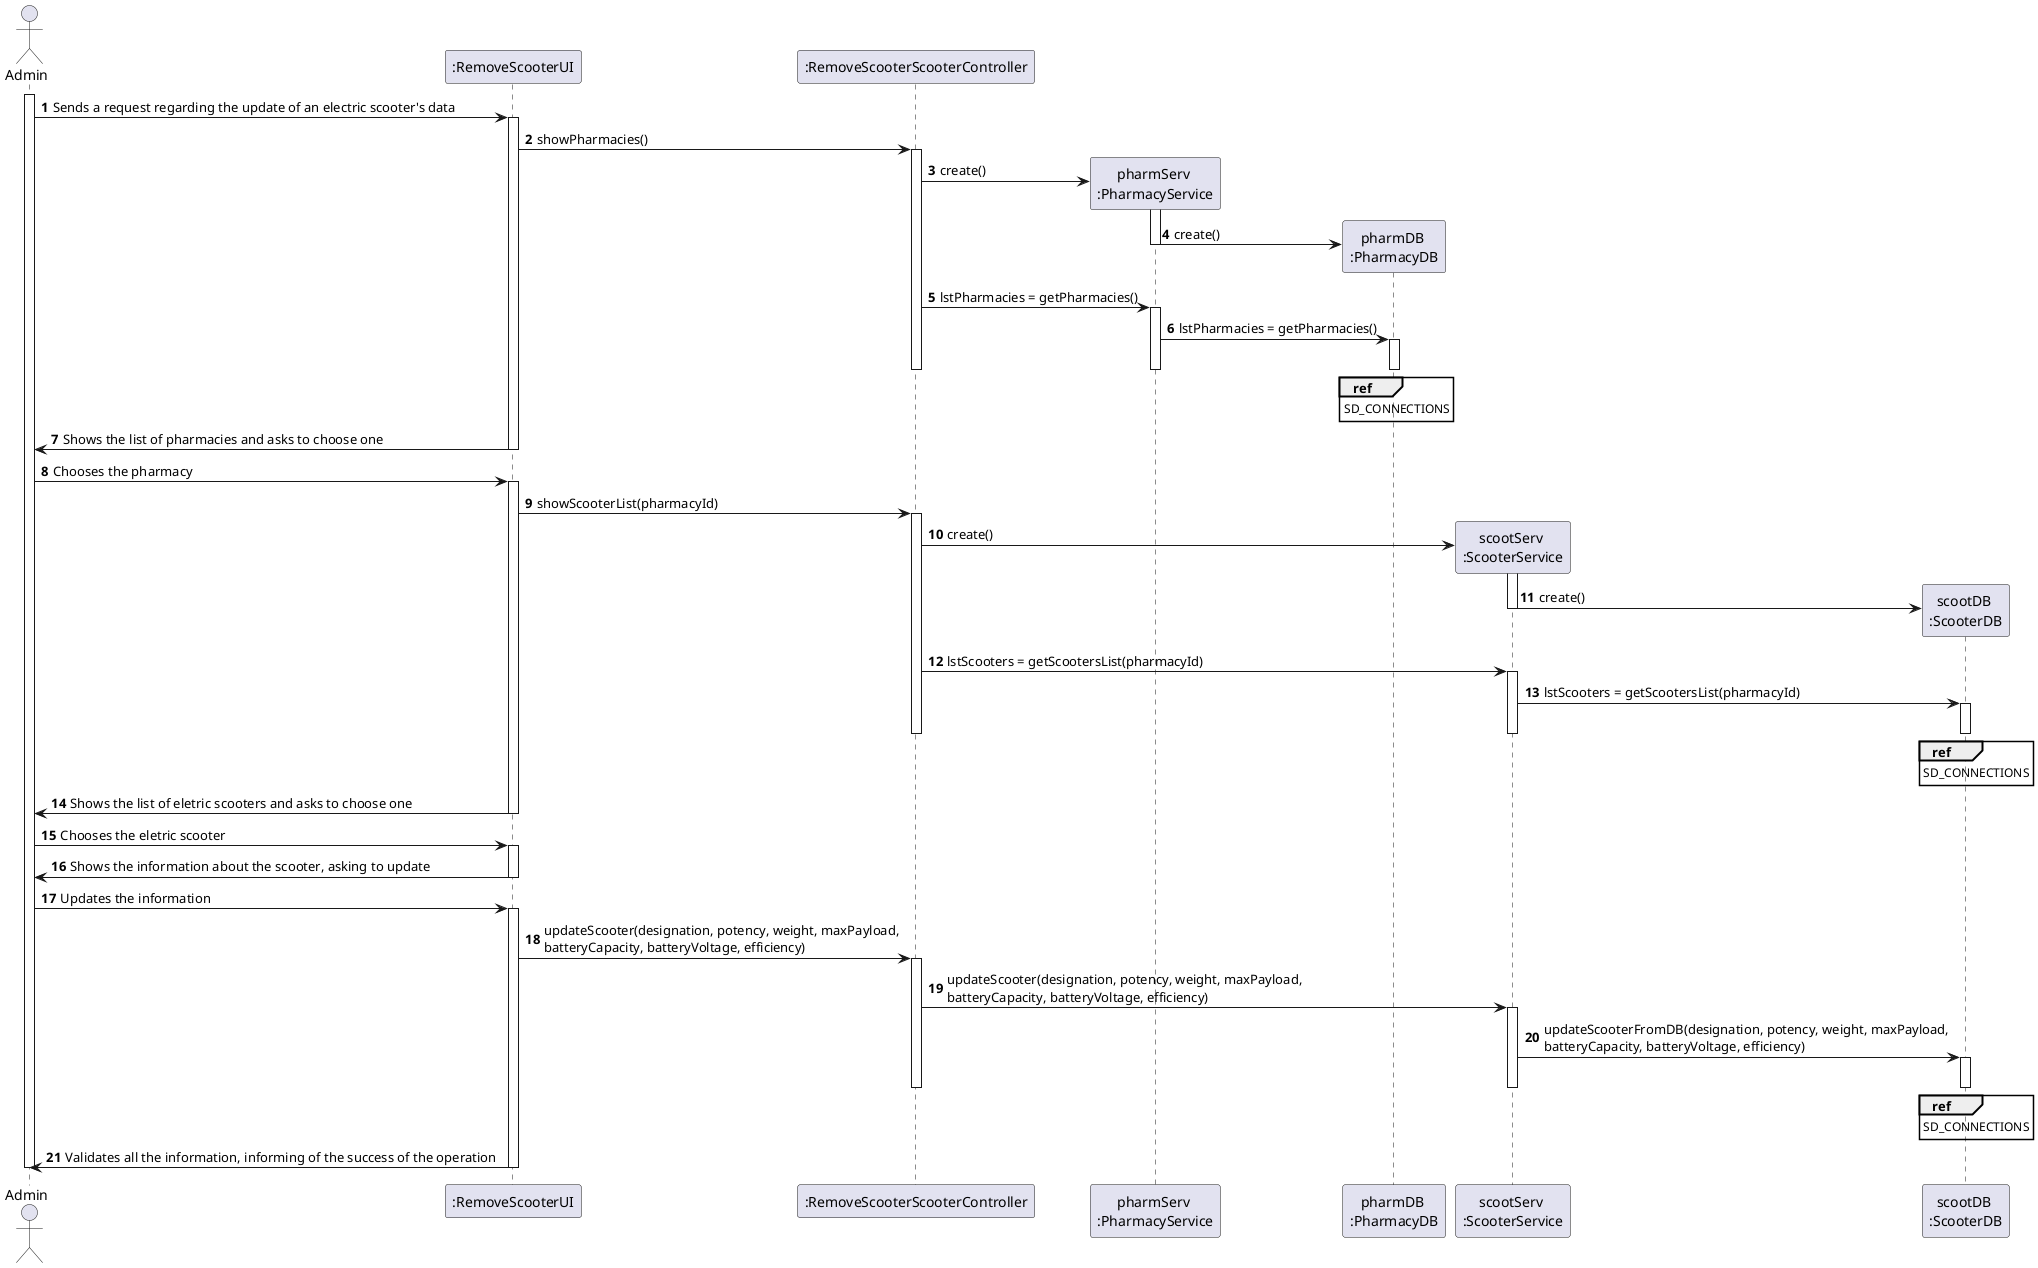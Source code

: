 @startuml
autonumber
actor "Admin" as ADMIN

participant ":RemoveScooterUI" as UI
participant ":RemoveScooterScooterController" as CTRL
participant "pharmServ \n:PharmacyService" as PHS
participant "pharmDB \n:PharmacyDB" as PHDB
participant "scootServ \n:ScooterService" as SS
participant "scootDB \n:ScooterDB" as SDB

activate ADMIN

ADMIN -> UI : Sends a request regarding the update of an electric scooter's data
activate UI
UI -> CTRL : showPharmacies()
activate CTRL
CTRL -> PHS ** : create()
activate PHS
PHS -> PHDB ** : create()
deactivate PHS
CTRL -> PHS : lstPharmacies = getPharmacies()
activate PHS
PHS -> PHDB : lstPharmacies = getPharmacies()
activate PHDB
ref over PHDB
SD_CONNECTIONS
end ref
deactivate PHDB
deactivate PHS
deactivate CTRL
UI -> ADMIN : Shows the list of pharmacies and asks to choose one
deactivate UI

ADMIN -> UI : Chooses the pharmacy
activate UI
UI -> CTRL : showScooterList(pharmacyId)
activate CTRL
CTRL -> SS ** : create()
activate SS
SS -> SDB ** : create()
deactivate SS
CTRL -> SS : lstScooters = getScootersList(pharmacyId)
activate SS
SS -> SDB : lstScooters = getScootersList(pharmacyId)
activate SDB
ref over SDB
SD_CONNECTIONS
end ref
deactivate SDB
deactivate SS
deactivate CTRL
UI -> ADMIN : Shows the list of eletric scooters and asks to choose one
deactivate UI
ADMIN -> UI : Chooses the eletric scooter
activate UI

UI -> ADMIN : Shows the information about the scooter, asking to update
deactivate UI

ADMIN -> UI : Updates the information
activate UI
UI -> CTRL : updateScooter(designation, potency, weight, maxPayload,\nbatteryCapacity, batteryVoltage, efficiency)
activate CTRL
CTRL -> SS : updateScooter(designation, potency, weight, maxPayload,\nbatteryCapacity, batteryVoltage, efficiency)
activate SS
SS -> SDB : updateScooterFromDB(designation, potency, weight, maxPayload,\nbatteryCapacity, batteryVoltage, efficiency)
activate SDB
ref over SDB
SD_CONNECTIONS
end ref
deactivate SDB
deactivate SS
deactivate CTRL
UI -> ADMIN : Validates all the information, informing of the success of the operation

deactivate UI

deactivate ADMIN

@enduml
